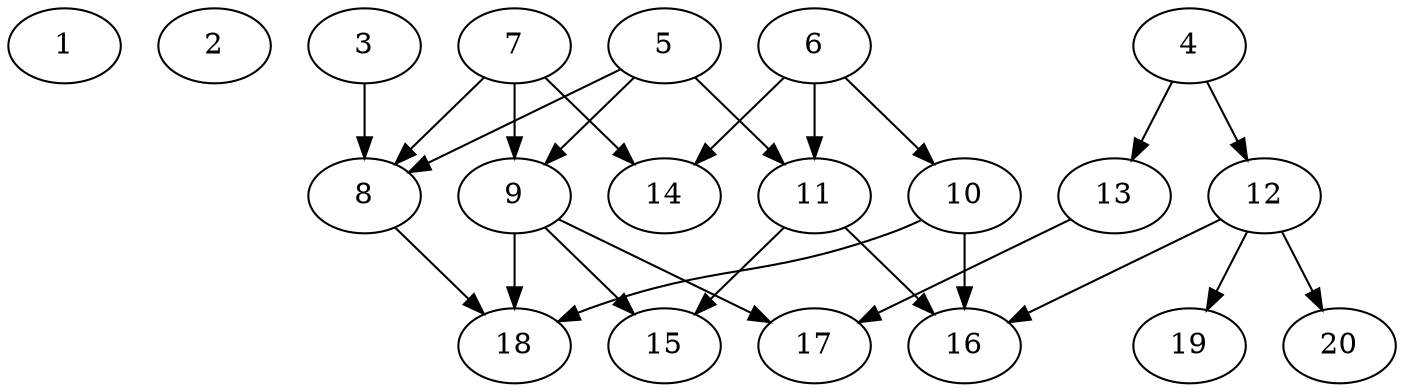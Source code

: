 // DAG automatically generated by daggen at Thu Oct  3 13:58:42 2019
// ./daggen --dot -n 20 --ccr 0.5 --fat 0.7 --regular 0.9 --density 0.5 --mindata 5242880 --maxdata 52428800 
digraph G {
  1 [size="91398144", alpha="0.16", expect_size="45699072"] 
  2 [size="57042944", alpha="0.17", expect_size="28521472"] 
  3 [size="22913024", alpha="0.00", expect_size="11456512"] 
  3 -> 8 [size ="11456512"]
  4 [size="49817600", alpha="0.11", expect_size="24908800"] 
  4 -> 12 [size ="24908800"]
  4 -> 13 [size ="24908800"]
  5 [size="50587648", alpha="0.17", expect_size="25293824"] 
  5 -> 8 [size ="25293824"]
  5 -> 9 [size ="25293824"]
  5 -> 11 [size ="25293824"]
  6 [size="23296000", alpha="0.02", expect_size="11648000"] 
  6 -> 10 [size ="11648000"]
  6 -> 11 [size ="11648000"]
  6 -> 14 [size ="11648000"]
  7 [size="21512192", alpha="0.11", expect_size="10756096"] 
  7 -> 8 [size ="10756096"]
  7 -> 9 [size ="10756096"]
  7 -> 14 [size ="10756096"]
  8 [size="46211072", alpha="0.12", expect_size="23105536"] 
  8 -> 18 [size ="23105536"]
  9 [size="34494464", alpha="0.14", expect_size="17247232"] 
  9 -> 15 [size ="17247232"]
  9 -> 17 [size ="17247232"]
  9 -> 18 [size ="17247232"]
  10 [size="79507456", alpha="0.19", expect_size="39753728"] 
  10 -> 16 [size ="39753728"]
  10 -> 18 [size ="39753728"]
  11 [size="30199808", alpha="0.04", expect_size="15099904"] 
  11 -> 15 [size ="15099904"]
  11 -> 16 [size ="15099904"]
  12 [size="11474944", alpha="0.10", expect_size="5737472"] 
  12 -> 16 [size ="5737472"]
  12 -> 19 [size ="5737472"]
  12 -> 20 [size ="5737472"]
  13 [size="90290176", alpha="0.12", expect_size="45145088"] 
  13 -> 17 [size ="45145088"]
  14 [size="91510784", alpha="0.16", expect_size="45755392"] 
  15 [size="47360000", alpha="0.01", expect_size="23680000"] 
  16 [size="34062336", alpha="0.12", expect_size="17031168"] 
  17 [size="45690880", alpha="0.17", expect_size="22845440"] 
  18 [size="99473408", alpha="0.03", expect_size="49736704"] 
  19 [size="63782912", alpha="0.12", expect_size="31891456"] 
  20 [size="33409024", alpha="0.05", expect_size="16704512"] 
}
